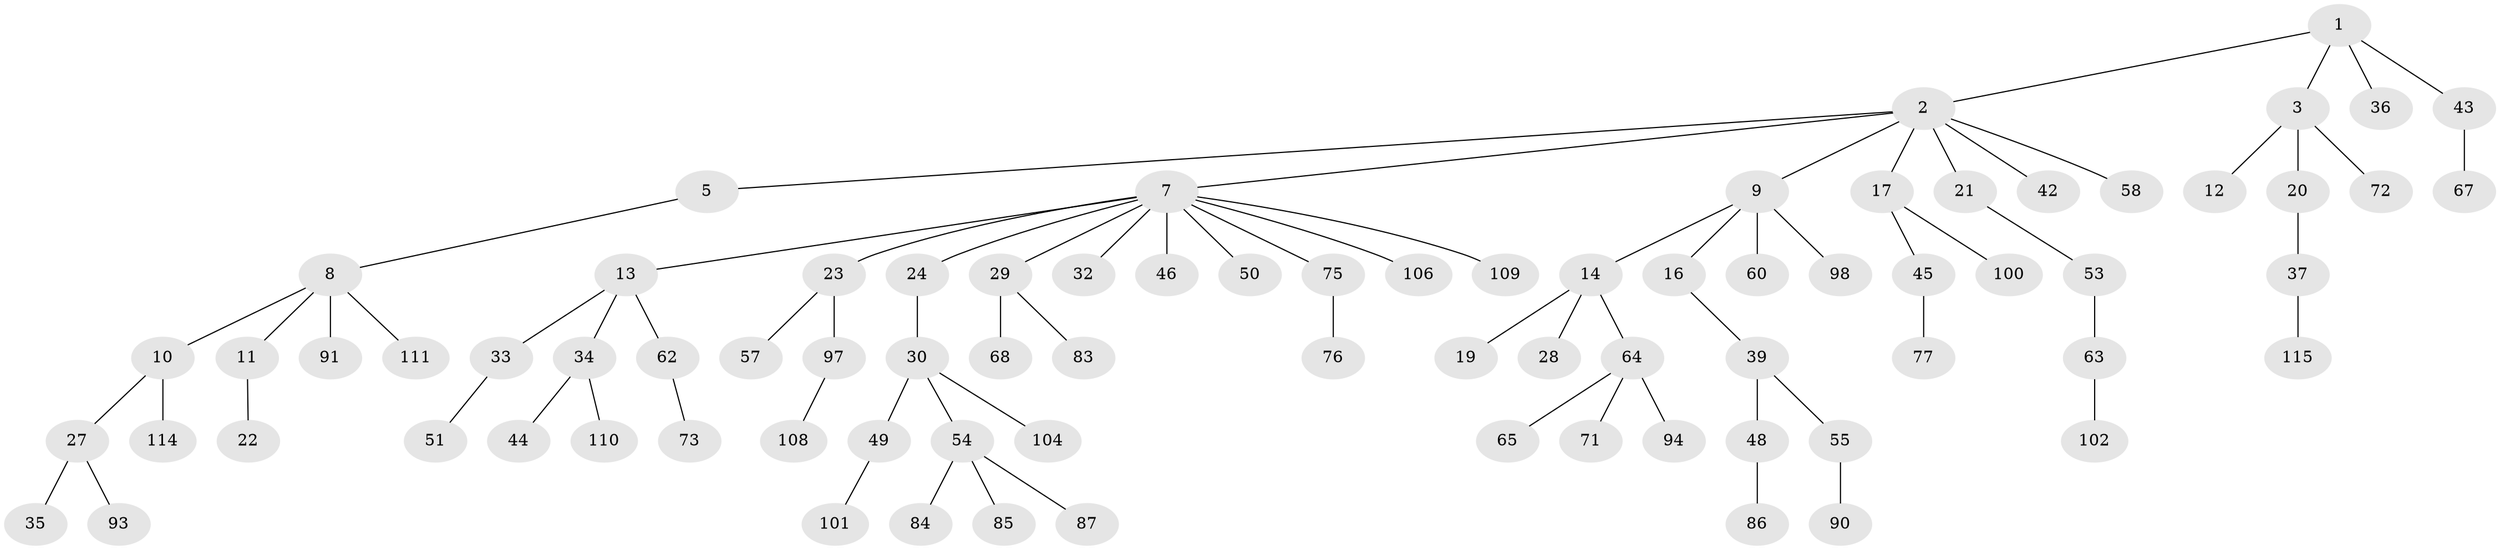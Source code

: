 // original degree distribution, {3: 0.1565217391304348, 6: 0.008695652173913044, 4: 0.05217391304347826, 2: 0.26956521739130435, 5: 0.034782608695652174, 1: 0.46956521739130436, 8: 0.008695652173913044}
// Generated by graph-tools (version 1.1) at 2025/11/02/27/25 16:11:28]
// undirected, 80 vertices, 79 edges
graph export_dot {
graph [start="1"]
  node [color=gray90,style=filled];
  1 [super="+25"];
  2 [super="+4"];
  3 [super="+6"];
  5 [super="+88"];
  7 [super="+18"];
  8 [super="+26"];
  9 [super="+15"];
  10;
  11;
  12;
  13 [super="+31"];
  14 [super="+52"];
  16 [super="+82"];
  17 [super="+47"];
  19;
  20;
  21 [super="+92"];
  22 [super="+41"];
  23 [super="+40"];
  24;
  27 [super="+56"];
  28 [super="+89"];
  29 [super="+70"];
  30 [super="+95"];
  32 [super="+59"];
  33 [super="+38"];
  34 [super="+69"];
  35;
  36 [super="+112"];
  37 [super="+61"];
  39 [super="+96"];
  42;
  43;
  44;
  45 [super="+66"];
  46;
  48;
  49;
  50;
  51;
  53 [super="+79"];
  54 [super="+81"];
  55;
  57 [super="+78"];
  58;
  60;
  62;
  63;
  64;
  65;
  67;
  68;
  71 [super="+107"];
  72;
  73 [super="+74"];
  75 [super="+80"];
  76;
  77;
  83 [super="+113"];
  84;
  85 [super="+99"];
  86;
  87;
  90 [super="+105"];
  91;
  93;
  94;
  97;
  98;
  100;
  101;
  102 [super="+103"];
  104;
  106;
  108;
  109;
  110;
  111;
  114;
  115;
  1 -- 2;
  1 -- 3;
  1 -- 43;
  1 -- 36;
  2 -- 5;
  2 -- 7;
  2 -- 17;
  2 -- 42;
  2 -- 9;
  2 -- 58;
  2 -- 21;
  3 -- 12;
  3 -- 20;
  3 -- 72;
  5 -- 8;
  7 -- 13;
  7 -- 46;
  7 -- 75;
  7 -- 32;
  7 -- 106;
  7 -- 109;
  7 -- 50;
  7 -- 23;
  7 -- 24;
  7 -- 29;
  8 -- 10;
  8 -- 11;
  8 -- 111;
  8 -- 91;
  9 -- 14;
  9 -- 60;
  9 -- 16;
  9 -- 98;
  10 -- 27;
  10 -- 114;
  11 -- 22;
  13 -- 62;
  13 -- 33;
  13 -- 34;
  14 -- 19;
  14 -- 28;
  14 -- 64;
  16 -- 39;
  17 -- 45;
  17 -- 100;
  20 -- 37;
  21 -- 53;
  23 -- 57;
  23 -- 97;
  24 -- 30;
  27 -- 35;
  27 -- 93;
  29 -- 68;
  29 -- 83;
  30 -- 49;
  30 -- 54;
  30 -- 104;
  33 -- 51;
  34 -- 44;
  34 -- 110;
  37 -- 115;
  39 -- 48;
  39 -- 55;
  43 -- 67;
  45 -- 77;
  48 -- 86;
  49 -- 101;
  53 -- 63;
  54 -- 84;
  54 -- 85;
  54 -- 87;
  55 -- 90;
  62 -- 73;
  63 -- 102;
  64 -- 65;
  64 -- 71;
  64 -- 94;
  75 -- 76;
  97 -- 108;
}

